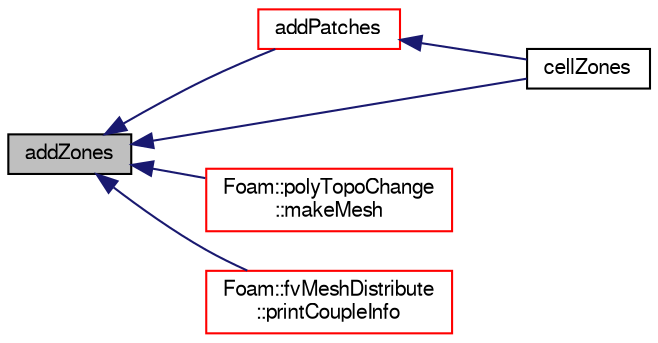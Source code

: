 digraph "addZones"
{
  bgcolor="transparent";
  edge [fontname="FreeSans",fontsize="10",labelfontname="FreeSans",labelfontsize="10"];
  node [fontname="FreeSans",fontsize="10",shape=record];
  rankdir="LR";
  Node18819 [label="addZones",height=0.2,width=0.4,color="black", fillcolor="grey75", style="filled", fontcolor="black"];
  Node18819 -> Node18820 [dir="back",color="midnightblue",fontsize="10",style="solid",fontname="FreeSans"];
  Node18820 [label="addPatches",height=0.2,width=0.4,color="red",URL="$a27410.html#a6527fc99a1c5861553e2b107c6d9170f",tooltip="Add boundary patches. "];
  Node18820 -> Node19047 [dir="back",color="midnightblue",fontsize="10",style="solid",fontname="FreeSans"];
  Node19047 [label="cellZones",height=0.2,width=0.4,color="black",URL="$a27410.html#a981f3e92ff079e144ef55a4fcb32dfd2",tooltip="Return non-const access to the cellZones. "];
  Node18819 -> Node19047 [dir="back",color="midnightblue",fontsize="10",style="solid",fontname="FreeSans"];
  Node18819 -> Node18836 [dir="back",color="midnightblue",fontsize="10",style="solid",fontname="FreeSans"];
  Node18836 [label="Foam::polyTopoChange\l::makeMesh",height=0.2,width=0.4,color="red",URL="$a21678.html#a53cd346c4116b75d2e9540d07c212149",tooltip="Create new mesh with old mesh patches. "];
  Node18819 -> Node18846 [dir="back",color="midnightblue",fontsize="10",style="solid",fontname="FreeSans"];
  Node18846 [label="Foam::fvMeshDistribute\l::printCoupleInfo",height=0.2,width=0.4,color="red",URL="$a21454.html#a0b2e9e5ba94679bbc5d807ecf02687e2",tooltip="Print some info on coupling data. "];
}
